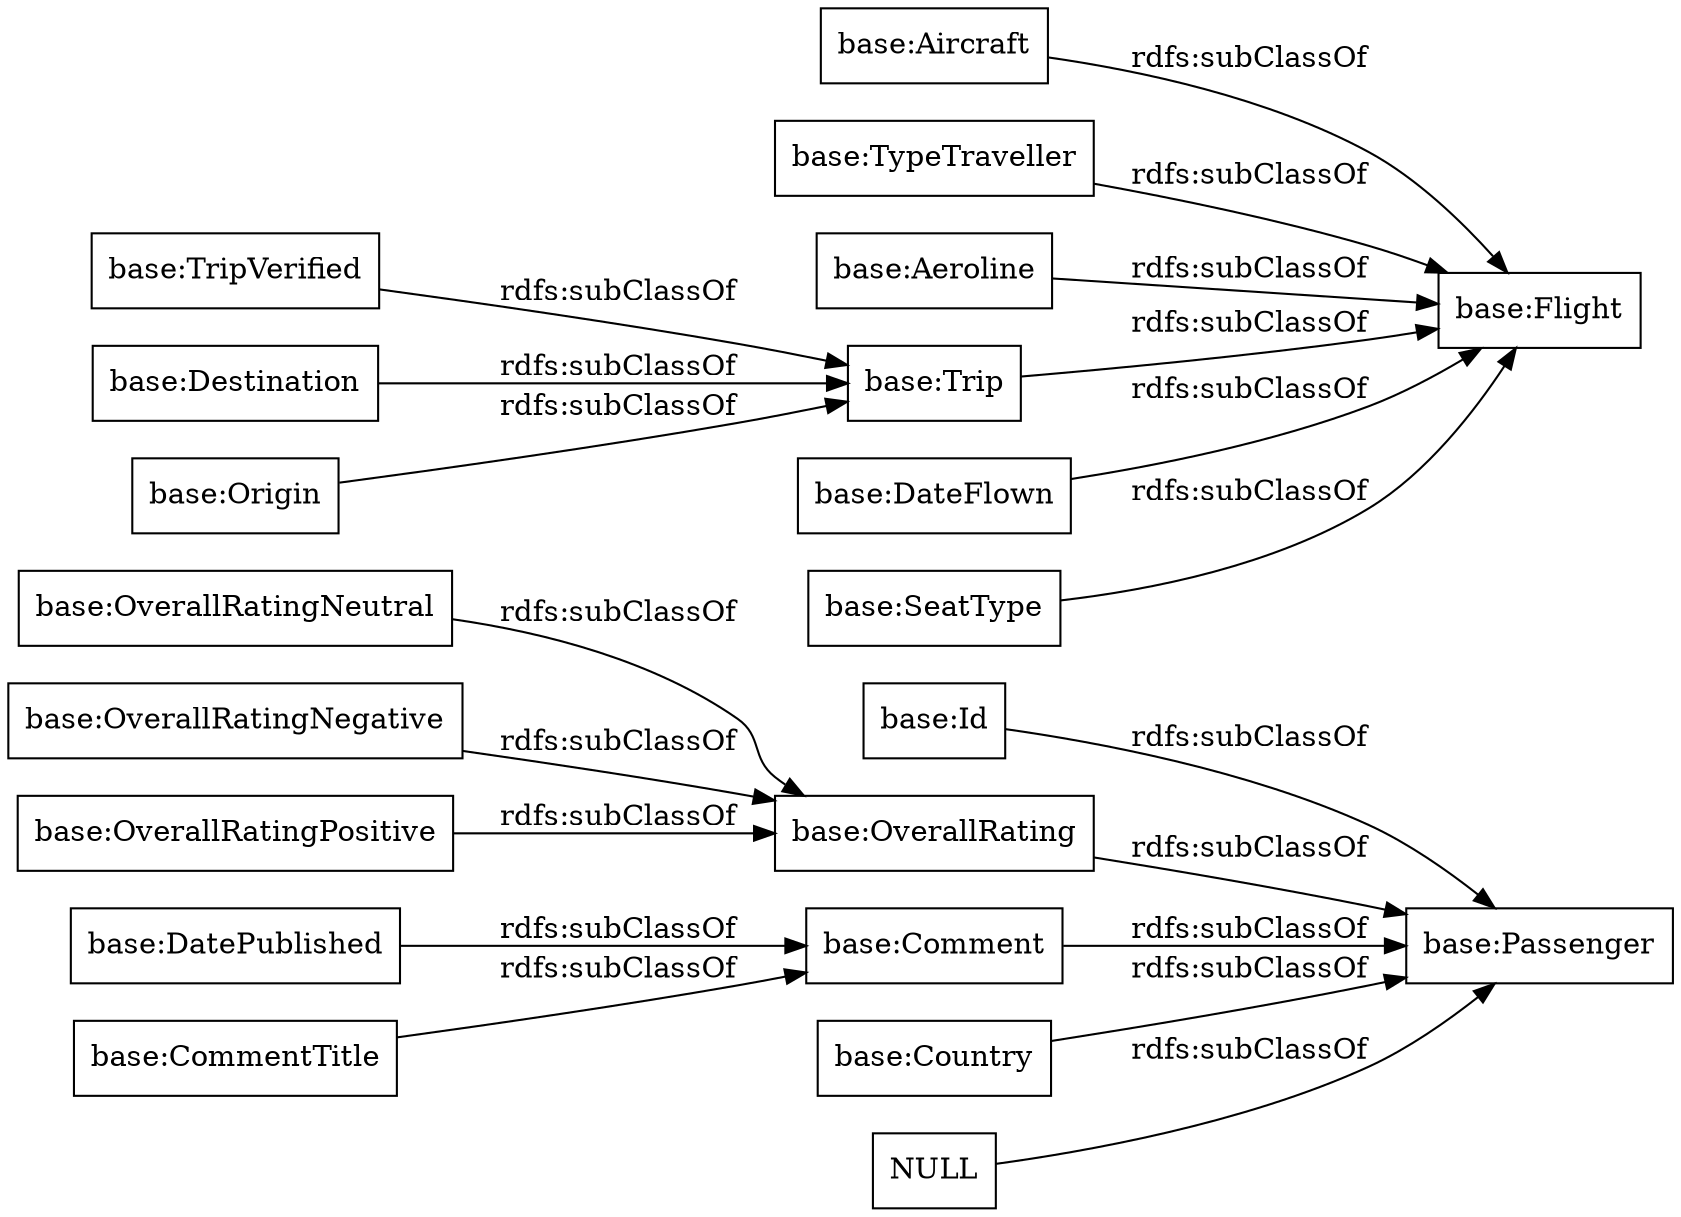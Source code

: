 digraph ar2dtool_diagram { 
rankdir=LR;
size="1000"
node [shape = rectangle, color="black"]; "base:Passenger" "base:DatePublished" "base:Flight" "base:TripVerified" "base:Aircraft" "base:TypeTraveller" "base:Destination" "base:Aeroline" "base:Id" "base:Trip" "base:OverallRating" "base:Origin" "base:DateFlown" "base:OverallRatingNeutral" "base:OverallRatingNegative" "base:SeatType" "base:Comment" "base:OverallRatingPositive" "base:CommentTitle" "base:Country" ; /*classes style*/
	"NULL" -> "base:Passenger" [ label = "rdfs:subClassOf" ];
	"base:Comment" -> "base:Passenger" [ label = "rdfs:subClassOf" ];
	"base:Destination" -> "base:Trip" [ label = "rdfs:subClassOf" ];
	"base:OverallRatingNeutral" -> "base:OverallRating" [ label = "rdfs:subClassOf" ];
	"base:CommentTitle" -> "base:Comment" [ label = "rdfs:subClassOf" ];
	"base:TripVerified" -> "base:Trip" [ label = "rdfs:subClassOf" ];
	"base:TypeTraveller" -> "base:Flight" [ label = "rdfs:subClassOf" ];
	"base:Aircraft" -> "base:Flight" [ label = "rdfs:subClassOf" ];
	"base:Aeroline" -> "base:Flight" [ label = "rdfs:subClassOf" ];
	"base:Origin" -> "base:Trip" [ label = "rdfs:subClassOf" ];
	"base:SeatType" -> "base:Flight" [ label = "rdfs:subClassOf" ];
	"base:OverallRating" -> "base:Passenger" [ label = "rdfs:subClassOf" ];
	"base:Country" -> "base:Passenger" [ label = "rdfs:subClassOf" ];
	"base:Trip" -> "base:Flight" [ label = "rdfs:subClassOf" ];
	"base:OverallRatingPositive" -> "base:OverallRating" [ label = "rdfs:subClassOf" ];
	"base:Id" -> "base:Passenger" [ label = "rdfs:subClassOf" ];
	"base:DatePublished" -> "base:Comment" [ label = "rdfs:subClassOf" ];
	"base:OverallRatingNegative" -> "base:OverallRating" [ label = "rdfs:subClassOf" ];
	"base:DateFlown" -> "base:Flight" [ label = "rdfs:subClassOf" ];

}
